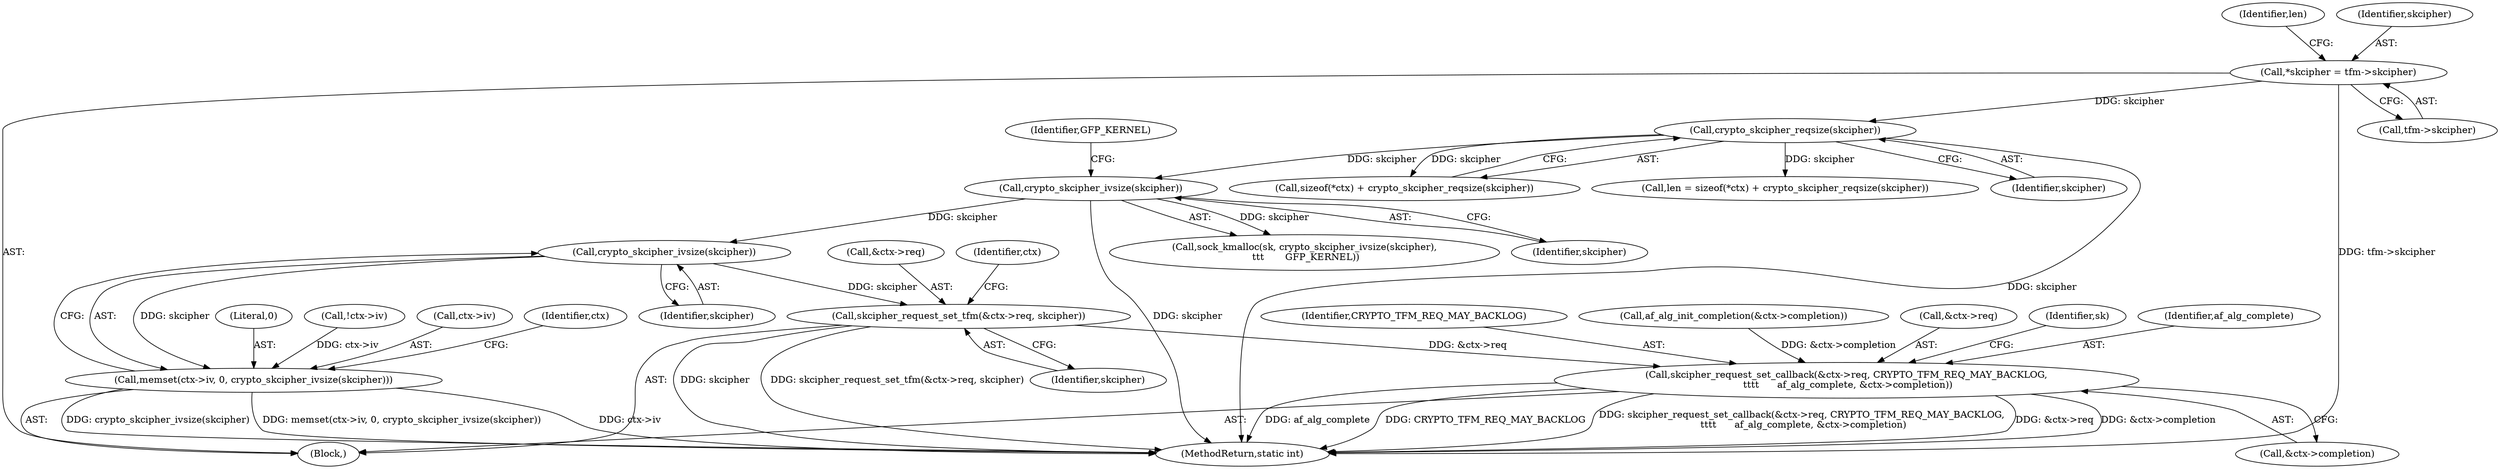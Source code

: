 digraph "0_linux_dd504589577d8e8e70f51f997ad487a4cb6c026f@API" {
"1000176" [label="(Call,crypto_skcipher_ivsize(skcipher))"];
"1000155" [label="(Call,crypto_skcipher_ivsize(skcipher))"];
"1000127" [label="(Call,crypto_skcipher_reqsize(skcipher))"];
"1000115" [label="(Call,*skcipher = tfm->skcipher)"];
"1000171" [label="(Call,memset(ctx->iv, 0, crypto_skcipher_ivsize(skcipher)))"];
"1000224" [label="(Call,skcipher_request_set_tfm(&ctx->req, skcipher))"];
"1000230" [label="(Call,skcipher_request_set_callback(&ctx->req, CRYPTO_TFM_REQ_MAY_BACKLOG,\n \t\t\t\t      af_alg_complete, &ctx->completion))"];
"1000171" [label="(Call,memset(ctx->iv, 0, crypto_skcipher_ivsize(skcipher)))"];
"1000214" [label="(Call,af_alg_init_completion(&ctx->completion))"];
"1000176" [label="(Call,crypto_skcipher_ivsize(skcipher))"];
"1000121" [label="(Call,len = sizeof(*ctx) + crypto_skcipher_reqsize(skcipher))"];
"1000153" [label="(Call,sock_kmalloc(sk, crypto_skcipher_ivsize(skcipher),\n \t\t\t       GFP_KERNEL))"];
"1000156" [label="(Identifier,skcipher)"];
"1000122" [label="(Identifier,len)"];
"1000224" [label="(Call,skcipher_request_set_tfm(&ctx->req, skcipher))"];
"1000233" [label="(Identifier,ctx)"];
"1000127" [label="(Call,crypto_skcipher_reqsize(skcipher))"];
"1000229" [label="(Identifier,skcipher)"];
"1000175" [label="(Literal,0)"];
"1000177" [label="(Identifier,skcipher)"];
"1000231" [label="(Call,&ctx->req)"];
"1000243" [label="(Identifier,sk)"];
"1000157" [label="(Identifier,GFP_KERNEL)"];
"1000159" [label="(Call,!ctx->iv)"];
"1000115" [label="(Call,*skcipher = tfm->skcipher)"];
"1000128" [label="(Identifier,skcipher)"];
"1000123" [label="(Call,sizeof(*ctx) + crypto_skcipher_reqsize(skcipher))"];
"1000116" [label="(Identifier,skcipher)"];
"1000155" [label="(Call,crypto_skcipher_ivsize(skcipher))"];
"1000237" [label="(Call,&ctx->completion)"];
"1000225" [label="(Call,&ctx->req)"];
"1000230" [label="(Call,skcipher_request_set_callback(&ctx->req, CRYPTO_TFM_REQ_MAY_BACKLOG,\n \t\t\t\t      af_alg_complete, &ctx->completion))"];
"1000172" [label="(Call,ctx->iv)"];
"1000236" [label="(Identifier,af_alg_complete)"];
"1000103" [label="(Block,)"];
"1000117" [label="(Call,tfm->skcipher)"];
"1000235" [label="(Identifier,CRYPTO_TFM_REQ_MAY_BACKLOG)"];
"1000181" [label="(Identifier,ctx)"];
"1000248" [label="(MethodReturn,static int)"];
"1000176" -> "1000171"  [label="AST: "];
"1000176" -> "1000177"  [label="CFG: "];
"1000177" -> "1000176"  [label="AST: "];
"1000171" -> "1000176"  [label="CFG: "];
"1000176" -> "1000171"  [label="DDG: skcipher"];
"1000155" -> "1000176"  [label="DDG: skcipher"];
"1000176" -> "1000224"  [label="DDG: skcipher"];
"1000155" -> "1000153"  [label="AST: "];
"1000155" -> "1000156"  [label="CFG: "];
"1000156" -> "1000155"  [label="AST: "];
"1000157" -> "1000155"  [label="CFG: "];
"1000155" -> "1000248"  [label="DDG: skcipher"];
"1000155" -> "1000153"  [label="DDG: skcipher"];
"1000127" -> "1000155"  [label="DDG: skcipher"];
"1000127" -> "1000123"  [label="AST: "];
"1000127" -> "1000128"  [label="CFG: "];
"1000128" -> "1000127"  [label="AST: "];
"1000123" -> "1000127"  [label="CFG: "];
"1000127" -> "1000248"  [label="DDG: skcipher"];
"1000127" -> "1000121"  [label="DDG: skcipher"];
"1000127" -> "1000123"  [label="DDG: skcipher"];
"1000115" -> "1000127"  [label="DDG: skcipher"];
"1000115" -> "1000103"  [label="AST: "];
"1000115" -> "1000117"  [label="CFG: "];
"1000116" -> "1000115"  [label="AST: "];
"1000117" -> "1000115"  [label="AST: "];
"1000122" -> "1000115"  [label="CFG: "];
"1000115" -> "1000248"  [label="DDG: tfm->skcipher"];
"1000171" -> "1000103"  [label="AST: "];
"1000172" -> "1000171"  [label="AST: "];
"1000175" -> "1000171"  [label="AST: "];
"1000181" -> "1000171"  [label="CFG: "];
"1000171" -> "1000248"  [label="DDG: ctx->iv"];
"1000171" -> "1000248"  [label="DDG: crypto_skcipher_ivsize(skcipher)"];
"1000171" -> "1000248"  [label="DDG: memset(ctx->iv, 0, crypto_skcipher_ivsize(skcipher))"];
"1000159" -> "1000171"  [label="DDG: ctx->iv"];
"1000224" -> "1000103"  [label="AST: "];
"1000224" -> "1000229"  [label="CFG: "];
"1000225" -> "1000224"  [label="AST: "];
"1000229" -> "1000224"  [label="AST: "];
"1000233" -> "1000224"  [label="CFG: "];
"1000224" -> "1000248"  [label="DDG: skcipher"];
"1000224" -> "1000248"  [label="DDG: skcipher_request_set_tfm(&ctx->req, skcipher)"];
"1000224" -> "1000230"  [label="DDG: &ctx->req"];
"1000230" -> "1000103"  [label="AST: "];
"1000230" -> "1000237"  [label="CFG: "];
"1000231" -> "1000230"  [label="AST: "];
"1000235" -> "1000230"  [label="AST: "];
"1000236" -> "1000230"  [label="AST: "];
"1000237" -> "1000230"  [label="AST: "];
"1000243" -> "1000230"  [label="CFG: "];
"1000230" -> "1000248"  [label="DDG: &ctx->req"];
"1000230" -> "1000248"  [label="DDG: &ctx->completion"];
"1000230" -> "1000248"  [label="DDG: af_alg_complete"];
"1000230" -> "1000248"  [label="DDG: CRYPTO_TFM_REQ_MAY_BACKLOG"];
"1000230" -> "1000248"  [label="DDG: skcipher_request_set_callback(&ctx->req, CRYPTO_TFM_REQ_MAY_BACKLOG,\n \t\t\t\t      af_alg_complete, &ctx->completion)"];
"1000214" -> "1000230"  [label="DDG: &ctx->completion"];
}
